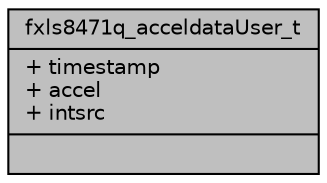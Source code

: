 digraph "fxls8471q_acceldataUser_t"
{
  edge [fontname="Helvetica",fontsize="10",labelfontname="Helvetica",labelfontsize="10"];
  node [fontname="Helvetica",fontsize="10",shape=record];
  Node1 [label="{fxls8471q_acceldataUser_t\n|+ timestamp\l+ accel\l+ intsrc\l|}",height=0.2,width=0.4,color="black", fillcolor="grey75", style="filled", fontcolor="black"];
}
